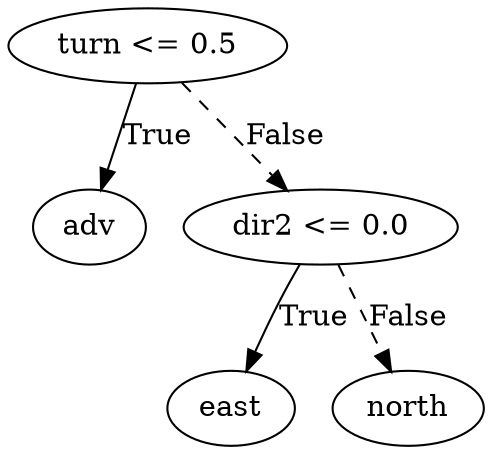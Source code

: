 digraph {
0 [label="turn <= 0.5"];
1 [label="adv"];
0 -> 1 [label="True"];
2 [label="dir2 <= 0.0"];
3 [label="east"];
2 -> 3 [label="True"];
4 [label="north"];
2 -> 4 [style="dashed", label="False"];
0 -> 2 [style="dashed", label="False"];

}